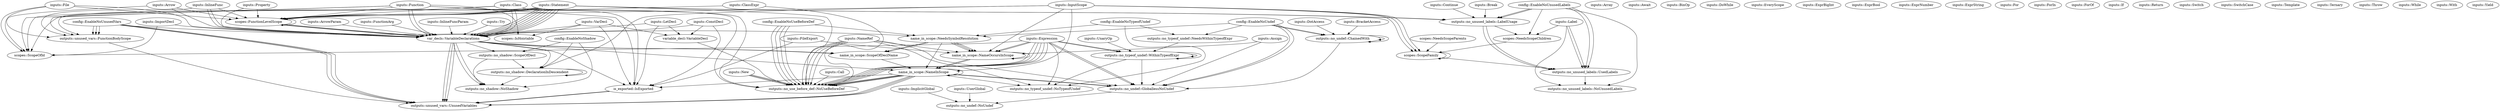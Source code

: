 digraph {
    0 [label="config::EnableNoShadow"];
    1 [label="config::EnableNoTypeofUndef"];
    2 [label="config::EnableNoUndef"];
    3 [label="config::EnableNoUnusedLabels"];
    4 [label="config::EnableNoUnusedVars"];
    5 [label="config::EnableNoUseBeforeDef"];
    6 [label="inputs::Array"];
    7 [label="inputs::Arrow"];
    8 [label="inputs::ArrowParam"];
    9 [label="inputs::Assign"];
    10 [label="inputs::Await"];
    11 [label="inputs::BinOp"];
    12 [label="inputs::BracketAccess"];
    13 [label="inputs::Break"];
    14 [label="inputs::Call"];
    15 [label="inputs::Class"];
    16 [label="inputs::ClassExpr"];
    17 [label="inputs::ConstDecl"];
    18 [label="inputs::Continue"];
    19 [label="inputs::DoWhile"];
    20 [label="inputs::DotAccess"];
    21 [label="inputs::EveryScope"];
    22 [label="inputs::ExprBigInt"];
    23 [label="inputs::ExprBool"];
    24 [label="inputs::ExprNumber"];
    25 [label="inputs::ExprString"];
    26 [label="inputs::Expression"];
    27 [label="inputs::File"];
    28 [label="inputs::FileExport"];
    29 [label="inputs::For"];
    30 [label="inputs::ForIn"];
    31 [label="inputs::ForOf"];
    32 [label="inputs::Function"];
    33 [label="inputs::FunctionArg"];
    34 [label="inputs::If"];
    35 [label="inputs::ImplicitGlobal"];
    36 [label="inputs::ImportDecl"];
    37 [label="inputs::InlineFunc"];
    38 [label="inputs::InlineFuncParam"];
    39 [label="inputs::InputScope"];
    40 [label="inputs::Label"];
    41 [label="inputs::LetDecl"];
    42 [label="inputs::NameRef"];
    43 [label="inputs::New"];
    44 [label="inputs::Property"];
    45 [label="inputs::Return"];
    46 [label="inputs::Statement"];
    47 [label="inputs::Switch"];
    48 [label="inputs::SwitchCase"];
    49 [label="inputs::Template"];
    50 [label="inputs::Ternary"];
    51 [label="inputs::Throw"];
    52 [label="inputs::Try"];
    53 [label="inputs::UnaryOp"];
    54 [label="inputs::UserGlobal"];
    55 [label="inputs::VarDecl"];
    56 [label="inputs::While"];
    57 [label="inputs::With"];
    58 [label="inputs::Yield"];
    59 [label="is_exported::IsExported"];
    60 [label="name_in_scope::NameInScope"];
    61 [label="name_in_scope::NameOccursInScope"];
    62 [label="name_in_scope::NeedsSymbolResolution"];
    63 [label="name_in_scope::ScopeOfDeclName"];
    64 [label="outputs::no_shadow::DeclarationInDescendent"];
    65 [label="outputs::no_shadow::NoShadow"];
    66 [label="outputs::no_shadow::ScopeOfDecl"];
    67 [label="outputs::no_typeof_undef::NeedsWithinTypeofExpr"];
    68 [label="outputs::no_typeof_undef::NoTypeofUndef"];
    69 [label="outputs::no_typeof_undef::WithinTypeofExpr"];
    70 [label="outputs::no_undef::ChainedWith"];
    71 [label="outputs::no_undef::GloballessNoUndef"];
    72 [label="outputs::no_undef::NoUndef"];
    73 [label="outputs::no_unused_labels::LabelUsage"];
    74 [label="outputs::no_unused_labels::NoUnusedLabels"];
    75 [label="outputs::no_unused_labels::UsedLabels"];
    76 [label="outputs::no_use_before_def::NoUseBeforeDef"];
    77 [label="outputs::unused_vars::FunctionBodyScope"];
    78 [label="outputs::unused_vars::UnusedVariables"];
    79 [label="scopes::FunctionLevelScope"];
    80 [label="scopes::IsHoistable"];
    81 [label="scopes::NeedsScopeChildren"];
    82 [label="scopes::NeedsScopeParents"];
    83 [label="scopes::ScopeFamily"];
    84 [label="scopes::ScopeOfId"];
    85 [label="var_decls::VariableDeclarations"];
    86 [label="variable_decl::VariableDecl"];
    0 -> 64;
    0 -> 65;
    0 -> 66;
    1 -> 62;
    1 -> 67;
    1 -> 68;
    2 -> 62;
    2 -> 67;
    2 -> 70;
    2 -> 70;
    2 -> 71;
    2 -> 71;
    3 -> 73;
    3 -> 73;
    3 -> 74;
    3 -> 75;
    3 -> 75;
    3 -> 81;
    4 -> 62;
    4 -> 77;
    4 -> 77;
    4 -> 77;
    4 -> 78;
    4 -> 78;
    4 -> 78;
    5 -> 62;
    5 -> 76;
    5 -> 76;
    5 -> 76;
    5 -> 76;
    7 -> 77;
    7 -> 79;
    7 -> 85;
    8 -> 85;
    9 -> 61;
    9 -> 71;
    12 -> 70;
    13 -> 73;
    14 -> 76;
    15 -> 59;
    15 -> 76;
    15 -> 79;
    15 -> 84;
    15 -> 85;
    15 -> 85;
    16 -> 76;
    16 -> 79;
    17 -> 59;
    17 -> 85;
    17 -> 86;
    18 -> 73;
    20 -> 70;
    26 -> 61;
    26 -> 61;
    26 -> 68;
    26 -> 69;
    26 -> 69;
    26 -> 71;
    26 -> 71;
    26 -> 76;
    26 -> 76;
    26 -> 76;
    26 -> 76;
    26 -> 76;
    26 -> 84;
    27 -> 79;
    27 -> 84;
    27 -> 84;
    27 -> 85;
    28 -> 59;
    28 -> 61;
    32 -> 59;
    32 -> 76;
    32 -> 77;
    32 -> 79;
    32 -> 80;
    32 -> 84;
    32 -> 85;
    32 -> 85;
    33 -> 85;
    35 -> 72;
    36 -> 84;
    36 -> 85;
    37 -> 77;
    37 -> 79;
    37 -> 85;
    37 -> 85;
    38 -> 85;
    39 -> 60;
    39 -> 61;
    39 -> 64;
    39 -> 79;
    39 -> 83;
    39 -> 83;
    39 -> 83;
    40 -> 74;
    40 -> 75;
    40 -> 75;
    40 -> 81;
    41 -> 59;
    41 -> 85;
    41 -> 86;
    42 -> 61;
    42 -> 68;
    42 -> 71;
    42 -> 76;
    42 -> 76;
    42 -> 76;
    42 -> 76;
    43 -> 76;
    43 -> 76;
    43 -> 76;
    44 -> 79;
    44 -> 85;
    46 -> 73;
    46 -> 73;
    46 -> 76;
    46 -> 77;
    46 -> 79;
    46 -> 79;
    46 -> 79;
    46 -> 79;
    46 -> 84;
    46 -> 85;
    46 -> 85;
    46 -> 85;
    46 -> 85;
    46 -> 85;
    46 -> 85;
    46 -> 85;
    46 -> 85;
    52 -> 85;
    53 -> 69;
    54 -> 72;
    55 -> 59;
    55 -> 80;
    55 -> 85;
    55 -> 86;
    59 -> 78;
    59 -> 78;
    60 -> 59;
    60 -> 60;
    60 -> 68;
    60 -> 71;
    60 -> 71;
    60 -> 76;
    60 -> 76;
    60 -> 76;
    60 -> 76;
    60 -> 78;
    60 -> 78;
    60 -> 78;
    61 -> 60;
    61 -> 60;
    61 -> 61;
    62 -> 60;
    62 -> 61;
    62 -> 61;
    62 -> 61;
    62 -> 63;
    62 -> 63;
    63 -> 60;
    64 -> 64;
    64 -> 65;
    66 -> 64;
    66 -> 65;
    67 -> 69;
    69 -> 68;
    69 -> 69;
    69 -> 69;
    69 -> 71;
    70 -> 70;
    70 -> 70;
    70 -> 71;
    71 -> 72;
    73 -> 75;
    73 -> 75;
    73 -> 81;
    75 -> 74;
    77 -> 78;
    79 -> 79;
    79 -> 85;
    79 -> 85;
    79 -> 85;
    81 -> 83;
    82 -> 83;
    83 -> 75;
    83 -> 83;
    85 -> 59;
    85 -> 60;
    85 -> 63;
    85 -> 63;
    85 -> 64;
    85 -> 65;
    85 -> 65;
    85 -> 66;
    85 -> 78;
    85 -> 78;
    85 -> 78;
    86 -> 76;
}